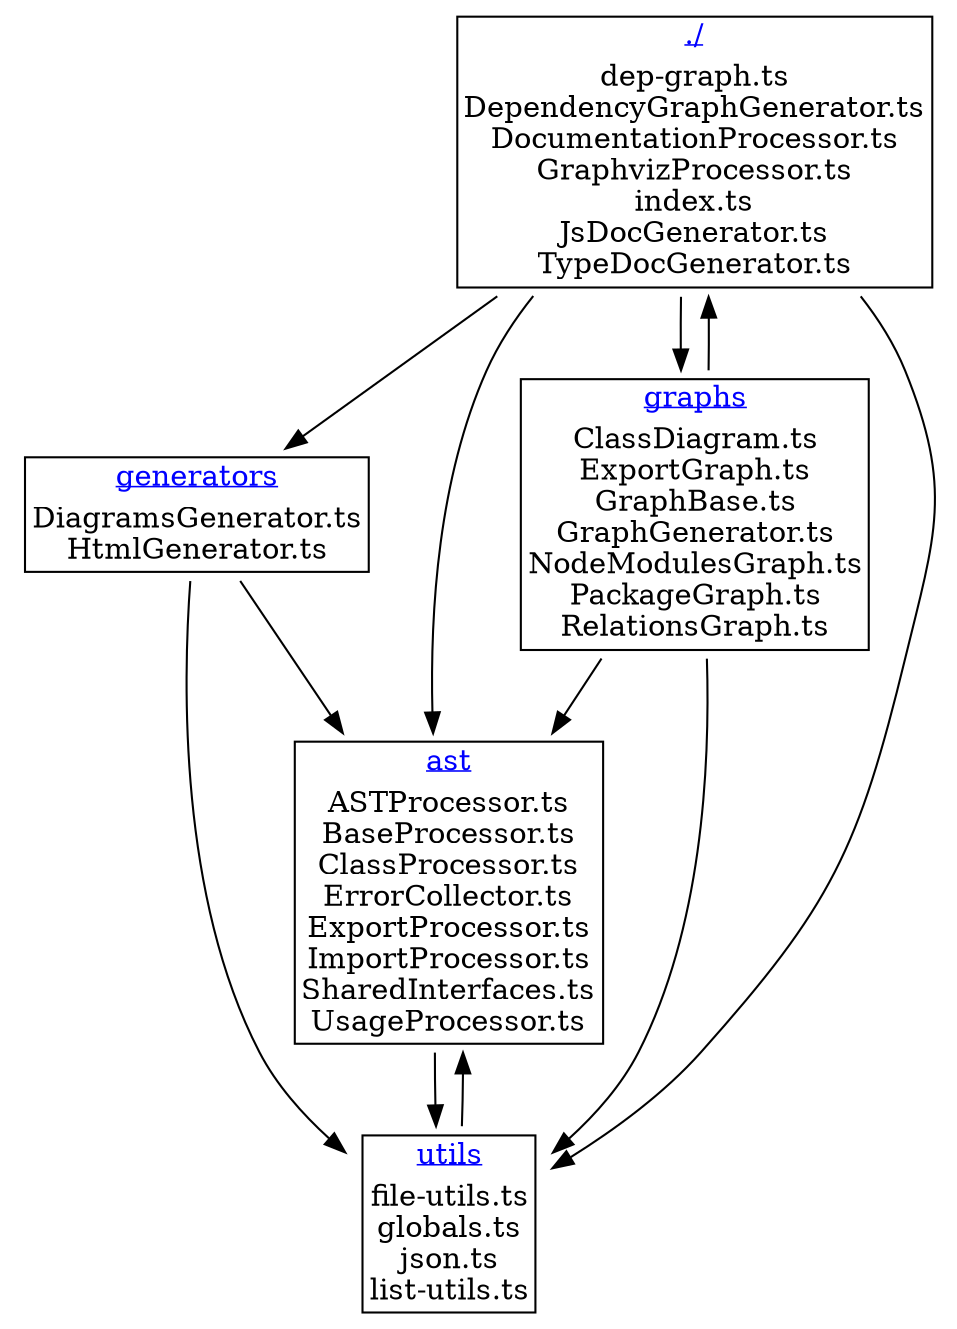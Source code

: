 digraph {label="";
labelloc="t";
"" [shape=none, label=<<TABLE cellspacing="0" cellborder="0" align="left">
<TR><TD ALIGN="center" HREF="diagrams.html#base" TARGET="_top"><U><font color="blue">./</font></U></TD></TR>
<TR><TD ALIGN="left">
dep-graph.ts<BR/>
DependencyGraphGenerator.ts<BR/>
DocumentationProcessor.ts<BR/>
GraphvizProcessor.ts<BR/>
index.ts<BR/>
JsDocGenerator.ts<BR/>
TypeDocGenerator.ts<BR/>
</TD></TR>
</TABLE>>];
"ast" [shape=none, label=<<TABLE cellspacing="0" cellborder="0" align="left">
<TR><TD ALIGN="center" HREF="diagrams.html#ast" TARGET="_top"><U><font color="blue">ast</font></U></TD></TR>
<TR><TD ALIGN="left">
ASTProcessor.ts<BR/>
BaseProcessor.ts<BR/>
ClassProcessor.ts<BR/>
ErrorCollector.ts<BR/>
ExportProcessor.ts<BR/>
ImportProcessor.ts<BR/>
SharedInterfaces.ts<BR/>
UsageProcessor.ts<BR/>
</TD></TR>
</TABLE>>];
"generators" [shape=none, label=<<TABLE cellspacing="0" cellborder="0" align="left">
<TR><TD ALIGN="center" HREF="diagrams.html#generators" TARGET="_top"><U><font color="blue">generators</font></U></TD></TR>
<TR><TD ALIGN="left">
DiagramsGenerator.ts<BR/>
HtmlGenerator.ts<BR/>
</TD></TR>
</TABLE>>];
"graphs" [shape=none, label=<<TABLE cellspacing="0" cellborder="0" align="left">
<TR><TD ALIGN="center" HREF="diagrams.html#graphs" TARGET="_top"><U><font color="blue">graphs</font></U></TD></TR>
<TR><TD ALIGN="left">
ClassDiagram.ts<BR/>
ExportGraph.ts<BR/>
GraphBase.ts<BR/>
GraphGenerator.ts<BR/>
NodeModulesGraph.ts<BR/>
PackageGraph.ts<BR/>
RelationsGraph.ts<BR/>
</TD></TR>
</TABLE>>];
"utils" [shape=none, label=<<TABLE cellspacing="0" cellborder="0" align="left">
<TR><TD ALIGN="center" HREF="diagrams.html#utils" TARGET="_top"><U><font color="blue">utils</font></U></TD></TR>
<TR><TD ALIGN="left">
file-utils.ts<BR/>
globals.ts<BR/>
json.ts<BR/>
list-utils.ts<BR/>
</TD></TR>
</TABLE>>];
""->"generators";
""->"utils";
""->"graphs";
""->"ast";
"ast"->"utils";
"generators"->"utils";
"generators"->"ast";
"graphs"->"ast";
"graphs"->"";
"graphs"->"utils";
"utils"->"ast";
}
